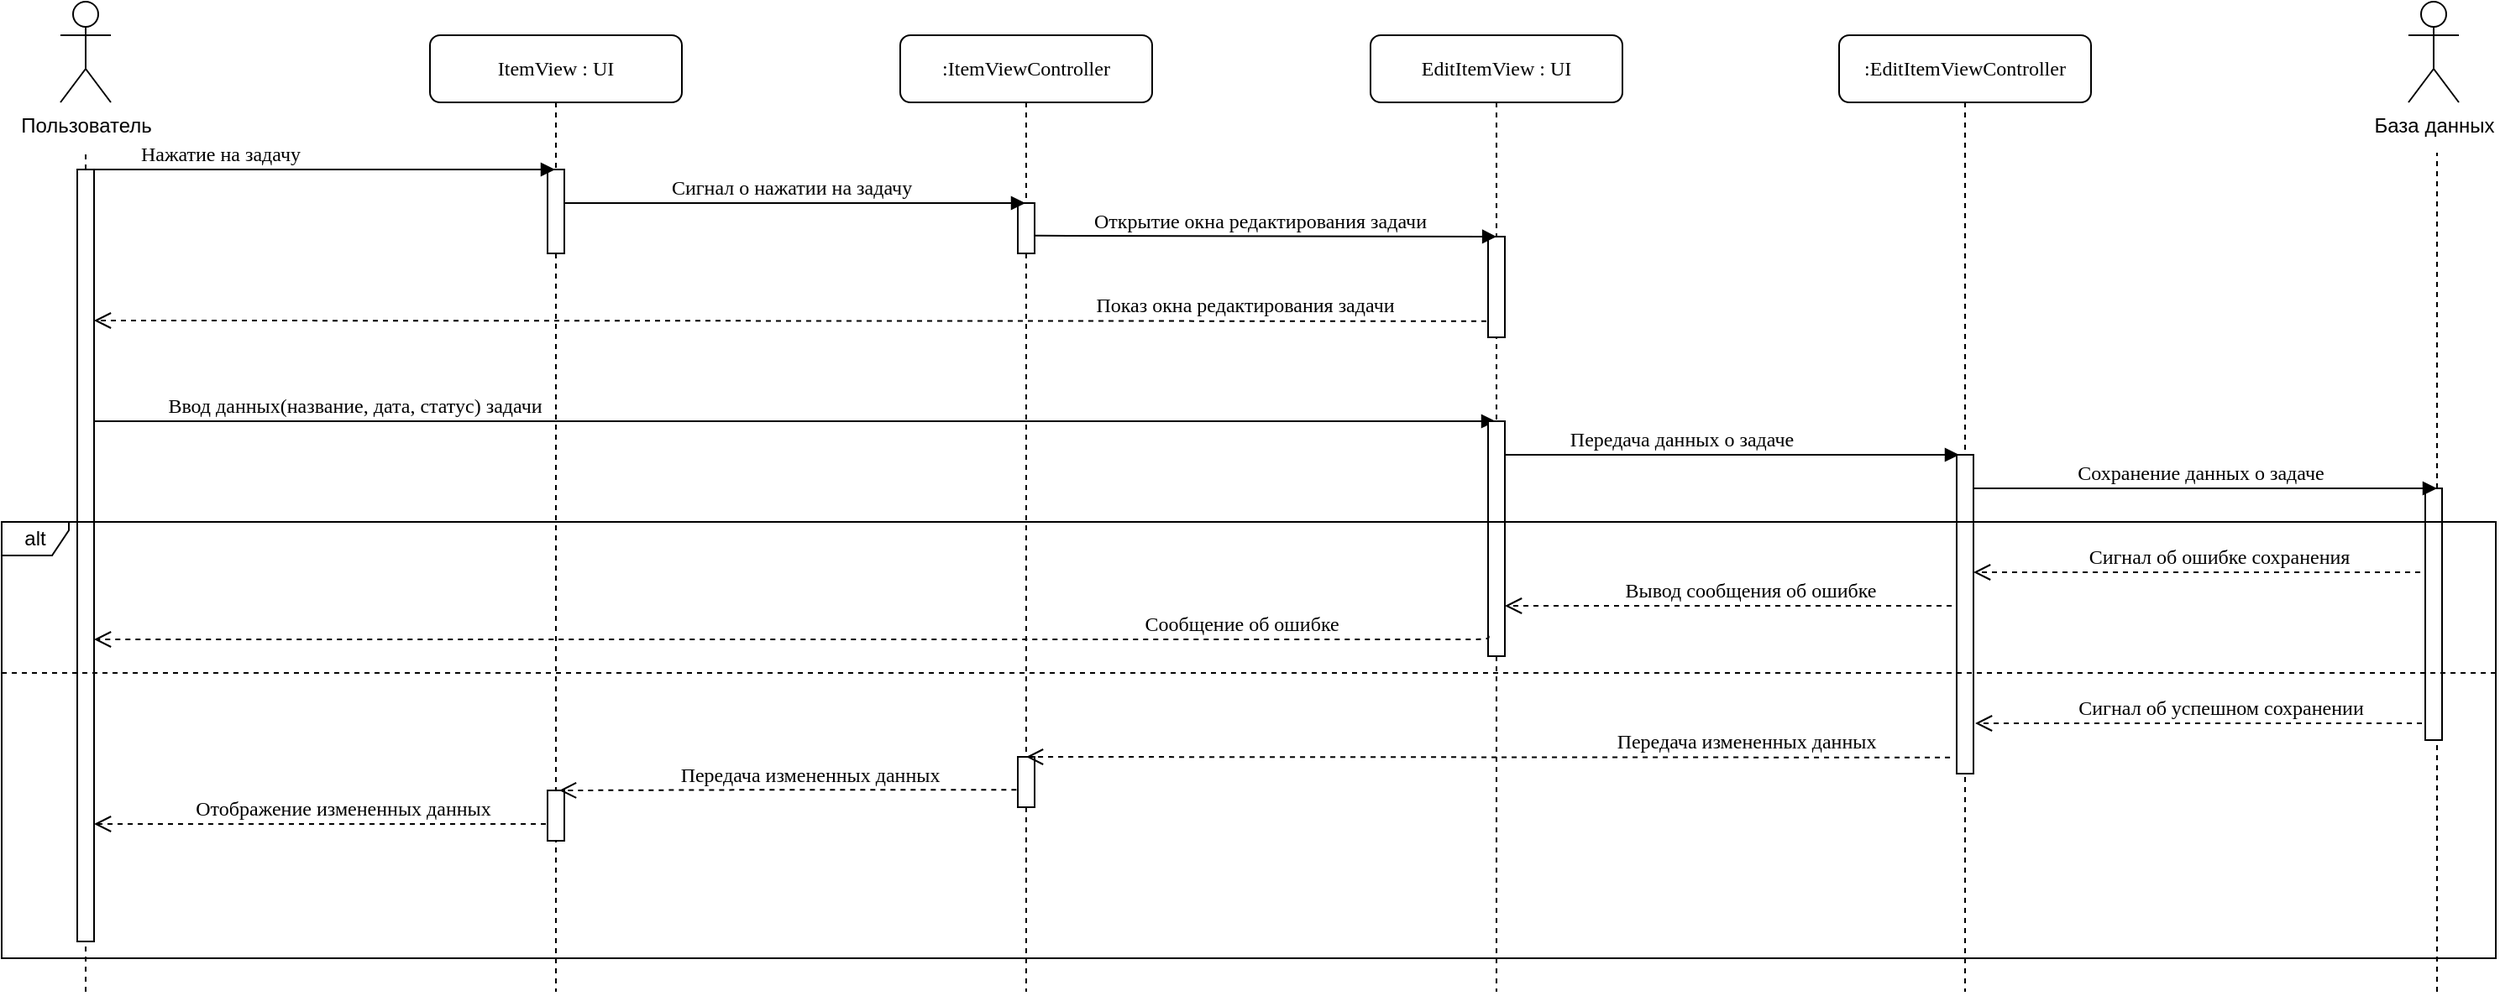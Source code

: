 <mxfile version="13.7.9" type="device"><diagram name="Page-1" id="13e1069c-82ec-6db2-03f1-153e76fe0fe0"><mxGraphModel dx="2767" dy="791" grid="1" gridSize="10" guides="1" tooltips="1" connect="1" arrows="1" fold="1" page="1" pageScale="1" pageWidth="1654" pageHeight="1169" background="#ffffff" math="0" shadow="0"><root><mxCell id="0"/><mxCell id="1" parent="0"/><mxCell id="7baba1c4bc27f4b0-2" value=":ItemViewController" style="shape=umlLifeline;perimeter=lifelinePerimeter;whiteSpace=wrap;html=1;container=1;collapsible=0;recursiveResize=0;outlineConnect=0;rounded=1;shadow=0;comic=0;labelBackgroundColor=none;strokeWidth=1;fontFamily=Verdana;fontSize=12;align=center;" parent="1" vertex="1"><mxGeometry x="-1075" y="150" width="150" height="570" as="geometry"/></mxCell><mxCell id="7baba1c4bc27f4b0-10" value="" style="html=1;points=[];perimeter=orthogonalPerimeter;rounded=0;shadow=0;comic=0;labelBackgroundColor=none;strokeWidth=1;fontFamily=Verdana;fontSize=12;align=center;" parent="7baba1c4bc27f4b0-2" vertex="1"><mxGeometry x="70" y="100" width="10" height="30" as="geometry"/></mxCell><mxCell id="7baba1c4bc27f4b0-8" value="ItemView : UI" style="shape=umlLifeline;perimeter=lifelinePerimeter;whiteSpace=wrap;html=1;container=0;collapsible=0;recursiveResize=0;outlineConnect=0;rounded=1;shadow=0;comic=0;labelBackgroundColor=none;strokeWidth=1;fontFamily=Verdana;fontSize=12;align=center;" parent="1" vertex="1"><mxGeometry x="-1355" y="150" width="150" height="570" as="geometry"/></mxCell><mxCell id="7baba1c4bc27f4b0-11" value="Сигнал о нажатии на задачу" style="html=1;verticalAlign=bottom;endArrow=block;labelBackgroundColor=none;fontFamily=Verdana;fontSize=12;edgeStyle=elbowEdgeStyle;elbow=vertical;" parent="1" edge="1" target="7baba1c4bc27f4b0-2" source="7baba1c4bc27f4b0-8"><mxGeometry x="0.075" y="-10" relative="1" as="geometry"><mxPoint x="-1250" y="250" as="sourcePoint"/><mxPoint x="-1185" y="250" as="targetPoint"/><Array as="points"><mxPoint x="-1130" y="250"/></Array><mxPoint x="-10" y="-10" as="offset"/></mxGeometry></mxCell><mxCell id="d__MAPAZVK9CCc5b81JH-1" value="Пользователь" style="shape=umlActor;verticalLabelPosition=bottom;verticalAlign=top;html=1;" parent="1" vertex="1"><mxGeometry x="-1575" y="130" width="30" height="60" as="geometry"/></mxCell><mxCell id="7baba1c4bc27f4b0-9" value="" style="html=1;points=[];perimeter=orthogonalPerimeter;rounded=0;shadow=0;comic=0;labelBackgroundColor=none;strokeWidth=1;fontFamily=Verdana;fontSize=12;align=center;" parent="1" vertex="1"><mxGeometry x="-1285" y="230" width="10" height="50" as="geometry"/></mxCell><mxCell id="d__MAPAZVK9CCc5b81JH-2" value="" style="endArrow=none;dashed=1;html=1;" parent="1" source="d__MAPAZVK9CCc5b81JH-4" edge="1"><mxGeometry width="50" height="50" relative="1" as="geometry"><mxPoint x="-1530" y="720" as="sourcePoint"/><mxPoint x="-1560" y="220" as="targetPoint"/></mxGeometry></mxCell><mxCell id="d__MAPAZVK9CCc5b81JH-4" value="" style="html=1;points=[];perimeter=orthogonalPerimeter;" parent="1" vertex="1"><mxGeometry x="-1565" y="230" width="10" height="460" as="geometry"/></mxCell><mxCell id="d__MAPAZVK9CCc5b81JH-5" value="" style="endArrow=none;dashed=1;html=1;" parent="1" target="d__MAPAZVK9CCc5b81JH-4" edge="1"><mxGeometry width="50" height="50" relative="1" as="geometry"><mxPoint x="-1560" y="720" as="sourcePoint"/><mxPoint x="-1530" y="220" as="targetPoint"/></mxGeometry></mxCell><mxCell id="d__MAPAZVK9CCc5b81JH-6" value="Нажатие на задачу" style="html=1;verticalAlign=bottom;endArrow=block;labelBackgroundColor=none;fontFamily=Verdana;fontSize=12;edgeStyle=elbowEdgeStyle;elbow=vertical;exitX=0.9;exitY=0;exitDx=0;exitDy=0;exitPerimeter=0;" parent="1" edge="1" target="7baba1c4bc27f4b0-8" source="d__MAPAZVK9CCc5b81JH-4"><mxGeometry x="-0.447" relative="1" as="geometry"><mxPoint x="-1515" y="230" as="sourcePoint"/><mxPoint x="-1385" y="230" as="targetPoint"/><mxPoint as="offset"/></mxGeometry></mxCell><mxCell id="27AbfXejoc8Fwwy3L8cB-6" value="Показ окна редактирования задачи" style="html=1;verticalAlign=bottom;endArrow=open;dashed=1;endSize=8;labelBackgroundColor=none;fontFamily=Verdana;fontSize=12;edgeStyle=elbowEdgeStyle;elbow=vertical;exitX=0.5;exitY=0.84;exitDx=0;exitDy=0;exitPerimeter=0;entryX=1.02;entryY=0.153;entryDx=0;entryDy=0;entryPerimeter=0;" edge="1" parent="1" source="27AbfXejoc8Fwwy3L8cB-27"><mxGeometry x="-0.64" relative="1" as="geometry"><mxPoint x="-1555.04" y="320.38" as="targetPoint"/><Array as="points"><mxPoint x="-1505.24" y="320"/><mxPoint x="-1475.24" y="320"/></Array><mxPoint x="-1285" y="320.76" as="sourcePoint"/><mxPoint as="offset"/></mxGeometry></mxCell><mxCell id="27AbfXejoc8Fwwy3L8cB-9" value="Ввод данных(название, дата, статус) задачи" style="html=1;verticalAlign=bottom;endArrow=block;labelBackgroundColor=none;fontFamily=Verdana;fontSize=12;edgeStyle=elbowEdgeStyle;elbow=vertical;exitX=0.9;exitY=0;exitDx=0;exitDy=0;exitPerimeter=0;" edge="1" parent="1" target="27AbfXejoc8Fwwy3L8cB-17"><mxGeometry x="-0.628" relative="1" as="geometry"><mxPoint x="-1555" y="380" as="sourcePoint"/><mxPoint x="-1279.5" y="380" as="targetPoint"/><mxPoint as="offset"/></mxGeometry></mxCell><mxCell id="27AbfXejoc8Fwwy3L8cB-11" value="Передача данных о задаче" style="html=1;verticalAlign=bottom;endArrow=block;labelBackgroundColor=none;fontFamily=Verdana;fontSize=12;edgeStyle=elbowEdgeStyle;elbow=vertical;exitX=0.9;exitY=0;exitDx=0;exitDy=0;exitPerimeter=0;" edge="1" parent="1"><mxGeometry x="-0.201" relative="1" as="geometry"><mxPoint x="-720" y="400" as="sourcePoint"/><mxPoint x="-444.5" y="400" as="targetPoint"/><mxPoint as="offset"/></mxGeometry></mxCell><mxCell id="27AbfXejoc8Fwwy3L8cB-15" value="" style="endArrow=none;dashed=1;html=1;" edge="1" parent="1" source="27AbfXejoc8Fwwy3L8cB-29"><mxGeometry width="50" height="50" relative="1" as="geometry"><mxPoint x="-160" y="720" as="sourcePoint"/><mxPoint x="-160" y="220" as="targetPoint"/></mxGeometry></mxCell><mxCell id="27AbfXejoc8Fwwy3L8cB-16" value="База данных" style="shape=umlActor;verticalLabelPosition=bottom;verticalAlign=top;html=1;" vertex="1" parent="1"><mxGeometry x="-177" y="130" width="30" height="60" as="geometry"/></mxCell><mxCell id="27AbfXejoc8Fwwy3L8cB-17" value="EditItemView : UI" style="shape=umlLifeline;perimeter=lifelinePerimeter;whiteSpace=wrap;html=1;container=1;collapsible=0;recursiveResize=0;outlineConnect=0;rounded=1;shadow=0;comic=0;labelBackgroundColor=none;strokeWidth=1;fontFamily=Verdana;fontSize=12;align=center;" vertex="1" parent="1"><mxGeometry x="-795" y="150" width="150" height="570" as="geometry"/></mxCell><mxCell id="27AbfXejoc8Fwwy3L8cB-27" value="" style="html=1;points=[];perimeter=orthogonalPerimeter;rounded=0;shadow=0;comic=0;labelBackgroundColor=none;strokeWidth=1;fontFamily=Verdana;fontSize=12;align=center;" vertex="1" parent="27AbfXejoc8Fwwy3L8cB-17"><mxGeometry x="70" y="120" width="10" height="60" as="geometry"/></mxCell><mxCell id="27AbfXejoc8Fwwy3L8cB-21" value=":EditItemViewController" style="shape=umlLifeline;perimeter=lifelinePerimeter;whiteSpace=wrap;html=1;container=1;collapsible=0;recursiveResize=0;outlineConnect=0;rounded=1;shadow=0;comic=0;labelBackgroundColor=none;strokeWidth=1;fontFamily=Verdana;fontSize=12;align=center;" vertex="1" parent="1"><mxGeometry x="-516" y="150" width="150" height="570" as="geometry"/></mxCell><mxCell id="27AbfXejoc8Fwwy3L8cB-28" value="" style="html=1;points=[];perimeter=orthogonalPerimeter;rounded=0;shadow=0;comic=0;labelBackgroundColor=none;strokeWidth=1;fontFamily=Verdana;fontSize=12;align=center;" vertex="1" parent="27AbfXejoc8Fwwy3L8cB-21"><mxGeometry x="70" y="250" width="10" height="190" as="geometry"/></mxCell><mxCell id="27AbfXejoc8Fwwy3L8cB-26" value="Открытие окна редактирования задачи" style="html=1;verticalAlign=bottom;endArrow=block;labelBackgroundColor=none;fontFamily=Verdana;fontSize=12;edgeStyle=elbowEdgeStyle;elbow=vertical;exitX=0.9;exitY=0;exitDx=0;exitDy=0;exitPerimeter=0;entryX=0.506;entryY=0.023;entryDx=0;entryDy=0;entryPerimeter=0;" edge="1" parent="1"><mxGeometry x="-0.022" relative="1" as="geometry"><mxPoint x="-995" y="269.41" as="sourcePoint"/><mxPoint x="-719.94" y="270.38" as="targetPoint"/><mxPoint as="offset"/></mxGeometry></mxCell><mxCell id="d__MAPAZVK9CCc5b81JH-24" value="" style="html=1;points=[];perimeter=orthogonalPerimeter;rounded=0;shadow=0;comic=0;labelBackgroundColor=none;strokeWidth=1;fontFamily=Verdana;fontSize=12;align=center;" parent="1" vertex="1"><mxGeometry x="-725" y="380" width="10" height="140" as="geometry"/></mxCell><mxCell id="27AbfXejoc8Fwwy3L8cB-29" value="" style="html=1;points=[];perimeter=orthogonalPerimeter;rounded=0;shadow=0;comic=0;labelBackgroundColor=none;strokeWidth=1;fontFamily=Verdana;fontSize=12;align=center;" vertex="1" parent="1"><mxGeometry x="-167" y="420" width="10" height="150" as="geometry"/></mxCell><mxCell id="27AbfXejoc8Fwwy3L8cB-30" value="" style="endArrow=none;dashed=1;html=1;" edge="1" parent="1" target="27AbfXejoc8Fwwy3L8cB-29"><mxGeometry width="50" height="50" relative="1" as="geometry"><mxPoint x="-160" y="720" as="sourcePoint"/><mxPoint x="-160" y="220" as="targetPoint"/></mxGeometry></mxCell><mxCell id="27AbfXejoc8Fwwy3L8cB-31" value="Сохранение данных о задаче" style="html=1;verticalAlign=bottom;endArrow=block;labelBackgroundColor=none;fontFamily=Verdana;fontSize=12;edgeStyle=elbowEdgeStyle;elbow=vertical;exitX=0.9;exitY=0;exitDx=0;exitDy=0;exitPerimeter=0;" edge="1" parent="1"><mxGeometry x="-0.022" relative="1" as="geometry"><mxPoint x="-435.5" y="420" as="sourcePoint"/><mxPoint x="-160.0" y="420" as="targetPoint"/><mxPoint as="offset"/></mxGeometry></mxCell><mxCell id="27AbfXejoc8Fwwy3L8cB-32" value="Сигнал об ошибке сохранения" style="html=1;verticalAlign=bottom;endArrow=open;dashed=1;endSize=8;labelBackgroundColor=none;fontFamily=Verdana;fontSize=12;edgeStyle=elbowEdgeStyle;elbow=vertical;" edge="1" parent="1"><mxGeometry x="-0.098" relative="1" as="geometry"><mxPoint x="-436" y="470" as="targetPoint"/><Array as="points"/><mxPoint x="-170" y="470" as="sourcePoint"/><mxPoint as="offset"/></mxGeometry></mxCell><mxCell id="27AbfXejoc8Fwwy3L8cB-35" value="Вывод сообщения об ошибке" style="html=1;verticalAlign=bottom;endArrow=open;dashed=1;endSize=8;labelBackgroundColor=none;fontFamily=Verdana;fontSize=12;edgeStyle=elbowEdgeStyle;elbow=horizontal;" edge="1" parent="1"><mxGeometry x="-0.098" relative="1" as="geometry"><mxPoint x="-715" y="490" as="targetPoint"/><Array as="points"/><mxPoint x="-449" y="490" as="sourcePoint"/><mxPoint as="offset"/></mxGeometry></mxCell><mxCell id="27AbfXejoc8Fwwy3L8cB-37" value="Сообщение об ошибке" style="html=1;verticalAlign=bottom;endArrow=open;dashed=1;endSize=8;labelBackgroundColor=none;fontFamily=Verdana;fontSize=12;edgeStyle=elbowEdgeStyle;elbow=vertical;entryX=1.02;entryY=0.153;entryDx=0;entryDy=0;entryPerimeter=0;exitX=0.035;exitY=0.913;exitDx=0;exitDy=0;exitPerimeter=0;" edge="1" parent="1" source="d__MAPAZVK9CCc5b81JH-24"><mxGeometry x="-0.64" relative="1" as="geometry"><mxPoint x="-1555" y="510.38" as="targetPoint"/><Array as="points"><mxPoint x="-1505.2" y="510"/><mxPoint x="-1475.2" y="510"/></Array><mxPoint x="-730" y="510" as="sourcePoint"/><mxPoint as="offset"/></mxGeometry></mxCell><mxCell id="27AbfXejoc8Fwwy3L8cB-39" value="Сигнал об успешном сохранении" style="html=1;verticalAlign=bottom;endArrow=open;dashed=1;endSize=8;labelBackgroundColor=none;fontFamily=Verdana;fontSize=12;edgeStyle=elbowEdgeStyle;elbow=vertical;" edge="1" parent="1"><mxGeometry x="-0.098" relative="1" as="geometry"><mxPoint x="-435" y="560" as="targetPoint"/><Array as="points"/><mxPoint x="-169" y="560" as="sourcePoint"/><mxPoint as="offset"/></mxGeometry></mxCell><mxCell id="27AbfXejoc8Fwwy3L8cB-42" value="" style="html=1;points=[];perimeter=orthogonalPerimeter;rounded=0;shadow=0;comic=0;labelBackgroundColor=none;strokeWidth=1;fontFamily=Verdana;fontSize=12;align=center;" vertex="1" parent="1"><mxGeometry x="-1005" y="580" width="10" height="30" as="geometry"/></mxCell><mxCell id="27AbfXejoc8Fwwy3L8cB-43" value="Передача измененных данных&amp;nbsp;" style="html=1;verticalAlign=bottom;endArrow=open;dashed=1;endSize=8;labelBackgroundColor=none;fontFamily=Verdana;fontSize=12;edgeStyle=elbowEdgeStyle;elbow=vertical;exitX=0.5;exitY=0.84;exitDx=0;exitDy=0;exitPerimeter=0;" edge="1" parent="1"><mxGeometry x="-0.562" relative="1" as="geometry"><mxPoint x="-1000" y="580" as="targetPoint"/><Array as="points"><mxPoint x="-1235.2" y="580"/><mxPoint x="-1205.2" y="580"/></Array><mxPoint x="-449.96" y="580.4" as="sourcePoint"/><mxPoint as="offset"/></mxGeometry></mxCell><mxCell id="27AbfXejoc8Fwwy3L8cB-45" value="" style="html=1;points=[];perimeter=orthogonalPerimeter;rounded=0;shadow=0;comic=0;labelBackgroundColor=none;strokeWidth=1;fontFamily=Verdana;fontSize=12;align=center;" vertex="1" parent="1"><mxGeometry x="-1285" y="600" width="10" height="30" as="geometry"/></mxCell><mxCell id="27AbfXejoc8Fwwy3L8cB-46" value="Передача измененных данных" style="html=1;verticalAlign=bottom;endArrow=open;dashed=1;endSize=8;labelBackgroundColor=none;fontFamily=Verdana;fontSize=12;edgeStyle=elbowEdgeStyle;elbow=horizontal;exitX=-0.082;exitY=0.653;exitDx=0;exitDy=0;exitPerimeter=0;" edge="1" parent="1" source="27AbfXejoc8Fwwy3L8cB-42"><mxGeometry x="-0.098" relative="1" as="geometry"><mxPoint x="-1278" y="600" as="targetPoint"/><Array as="points"/><mxPoint x="-1012" y="600" as="sourcePoint"/><mxPoint as="offset"/></mxGeometry></mxCell><mxCell id="27AbfXejoc8Fwwy3L8cB-47" value="Отображение измененных данных" style="html=1;verticalAlign=bottom;endArrow=open;dashed=1;endSize=8;labelBackgroundColor=none;fontFamily=Verdana;fontSize=12;edgeStyle=elbowEdgeStyle;elbow=horizontal;" edge="1" parent="1"><mxGeometry x="-0.098" relative="1" as="geometry"><mxPoint x="-1555" y="620" as="targetPoint"/><Array as="points"/><mxPoint x="-1286" y="620" as="sourcePoint"/><mxPoint as="offset"/></mxGeometry></mxCell><mxCell id="27AbfXejoc8Fwwy3L8cB-49" value="alt" style="shape=umlFrame;whiteSpace=wrap;html=1;width=40;height=20;" vertex="1" parent="1"><mxGeometry x="-1610" y="440" width="1485" height="260" as="geometry"/></mxCell><mxCell id="27AbfXejoc8Fwwy3L8cB-50" value="" style="endArrow=none;dashed=1;html=1;entryX=0.999;entryY=0.228;entryDx=0;entryDy=0;entryPerimeter=0;" edge="1" parent="1"><mxGeometry width="50" height="50" relative="1" as="geometry"><mxPoint x="-1610" y="530" as="sourcePoint"/><mxPoint x="-125" y="530" as="targetPoint"/></mxGeometry></mxCell></root></mxGraphModel></diagram></mxfile>